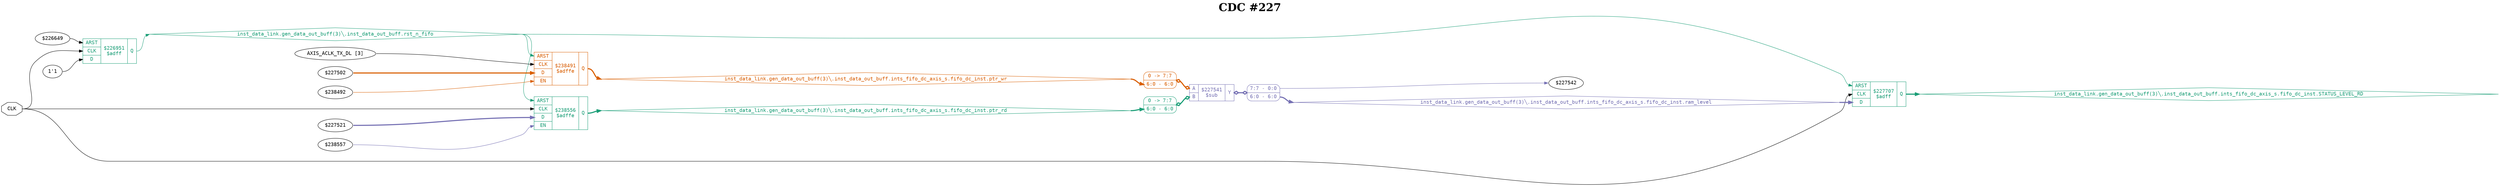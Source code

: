 digraph "spacefibre_light_top" {
label=<<b>CDC #227</b>>;
labelloc="t"
fontsize="30"
node ["fontname"="Courier"]
edge ["fontname"="Courier"]
rankdir="LR";
remincross=true;
n1 [ shape=octagon, label="CLK", color="black", fontcolor="black", href="/src/ip_spacefibre_light_top/spacefibre_light_top.vhd#45" ];
n2 [ shape=diamond, label="inst_data_link.gen_data_out_buff(3)&#9586;.inst_data_out_buff.ints_fifo_dc_axis_s.fifo_dc_inst.STATUS_LEVEL_RD", colorscheme="dark28", color="1", fontcolor="1", href="/src/ip/fifo_dc/fifo_dc.vhd#67" ];
n3 [ shape=diamond, label="inst_data_link.gen_data_out_buff(3)&#9586;.inst_data_out_buff.ints_fifo_dc_axis_s.fifo_dc_inst.ptr_rd", colorscheme="dark28", color="1", fontcolor="1", href="/src/ip/fifo_dc/fifo_dc.vhd#98" ];
n4 [ shape=diamond, label="inst_data_link.gen_data_out_buff(3)&#9586;.inst_data_out_buff.ints_fifo_dc_axis_s.fifo_dc_inst.ptr_wr", colorscheme="dark28", color="2", fontcolor="2", href="/src/ip/fifo_dc/fifo_dc.vhd#94" ];
n5 [ shape=diamond, label="inst_data_link.gen_data_out_buff(3)&#9586;.inst_data_out_buff.ints_fifo_dc_axis_s.fifo_dc_inst.ram_level", colorscheme="dark28", color="3", fontcolor="3", href="/src/ip/fifo_dc/fifo_dc.vhd#109" ];
n6 [ shape=diamond, label="inst_data_link.gen_data_out_buff(3)&#9586;.inst_data_out_buff.rst_n_fifo", colorscheme="dark28", color="1", fontcolor="1", href="/src/module_data_link/data_out_buf.vhd#165" ];
{ rank="source"; n1;}
{ rank="sink";}
v0 [ label="AXIS_ACLK_TX_DL [3]" ];
v1 [ label="$227502" ];
v2 [ label="$238492" ];
c11 [ shape=record, label="{{<p7> ARST|<p1> CLK|<p8> D|<p9> EN}|$238491\n$adffe|{<p10> Q}}", colorscheme="dark28", color="2", fontcolor="2" , href="/src/ip/fifo_dc/fifo_dc.vhd#199"  ];
v3 [ label="$227521" ];
v4 [ label="$238557" ];
c12 [ shape=record, label="{{<p7> ARST|<p1> CLK|<p8> D|<p9> EN}|$238556\n$adffe|{<p10> Q}}", colorscheme="dark28", color="1", fontcolor="1" , href="/src/ip/fifo_dc/fifo_dc.vhd#321"  ];
v5 [ label="$226649" ];
v6 [ label="1'1" ];
c13 [ shape=record, label="{{<p7> ARST|<p1> CLK|<p8> D}|$226951\n$adff|{<p10> Q}}", colorscheme="dark28", color="1", fontcolor="1" , href="/src/module_data_link/data_out_buf.vhd#225"  ];
c14 [ shape=record, label="{{<p7> ARST|<p1> CLK|<p8> D}|$227707\n$adff|{<p10> Q}}", colorscheme="dark28", color="1", fontcolor="1" , href="/src/ip/fifo_dc/fifo_dc.vhd#419"  ];
v10 [ label="$227542" ];
c18 [ shape=record, label="{{<p15> A|<p16> B}|$227541\n$sub|{<p17> Y}}", colorscheme="dark28", color="3", fontcolor="3" , href="/src/ip/fifo_dc/fifo_dc.vhd#160"  ];
x7 [ shape=record, style=rounded, label="0 -&gt; 7:7 |<s0> 6:0 - 6:0 ", colorscheme="dark28", color="2", fontcolor="2" ];
x7:e -> c18:p15:w [arrowhead=odiamond, arrowtail=odiamond, dir=both, colorscheme="dark28", color="2", fontcolor="2", style="setlinewidth(3)", label=""];
x8 [ shape=record, style=rounded, label="0 -&gt; 7:7 |<s0> 6:0 - 6:0 ", colorscheme="dark28", color="1", fontcolor="1" ];
x8:e -> c18:p16:w [arrowhead=odiamond, arrowtail=odiamond, dir=both, colorscheme="dark28", color="1", fontcolor="1", style="setlinewidth(3)", label=""];
x9 [ shape=record, style=rounded, label="<s1> 7:7 - 0:0 |<s0> 6:0 - 6:0 ", colorscheme="dark28", color="3", fontcolor="3" ];
c18:p17:e -> x9:w [arrowhead=odiamond, arrowtail=odiamond, dir=both, colorscheme="dark28", color="3", fontcolor="3", style="setlinewidth(3)", label=""];
n1:e -> c12:p1:w [color="black", fontcolor="black", label=""];
n1:e -> c13:p1:w [color="black", fontcolor="black", label=""];
n1:e -> c14:p1:w [color="black", fontcolor="black", label=""];
c14:p10:e -> n2:w [colorscheme="dark28", color="1", fontcolor="1", style="setlinewidth(3)", label=""];
c12:p10:e -> n3:w [colorscheme="dark28", color="1", fontcolor="1", style="setlinewidth(3)", label=""];
n3:e -> x8:s0:w [colorscheme="dark28", color="1", fontcolor="1", style="setlinewidth(3)", label=""];
c11:p10:e -> n4:w [colorscheme="dark28", color="2", fontcolor="2", style="setlinewidth(3)", label=""];
n4:e -> x7:s0:w [colorscheme="dark28", color="2", fontcolor="2", style="setlinewidth(3)", label=""];
x9:s0:e -> n5:w [colorscheme="dark28", color="3", fontcolor="3", style="setlinewidth(3)", label=""];
n5:e -> c14:p8:w [colorscheme="dark28", color="3", fontcolor="3", style="setlinewidth(3)", label=""];
c13:p10:e -> n6:w [colorscheme="dark28", color="1", fontcolor="1", label=""];
n6:e -> c11:p7:w [colorscheme="dark28", color="1", fontcolor="1", label=""];
n6:e -> c12:p7:w [colorscheme="dark28", color="1", fontcolor="1", label=""];
n6:e -> c14:p7:w [colorscheme="dark28", color="1", fontcolor="1", label=""];
v0:e -> c11:p1:w [color="black", fontcolor="black", label=""];
v1:e -> c11:p8:w [colorscheme="dark28", color="2", fontcolor="2", style="setlinewidth(3)", label=""];
x9:s1:e -> v10:w [colorscheme="dark28", color="3", fontcolor="3", label=""];
v2:e -> c11:p9:w [colorscheme="dark28", color="2", fontcolor="2", label=""];
v3:e -> c12:p8:w [colorscheme="dark28", color="3", fontcolor="3", style="setlinewidth(3)", label=""];
v4:e -> c12:p9:w [colorscheme="dark28", color="3", fontcolor="3", label=""];
v5:e -> c13:p7:w [color="black", fontcolor="black", label=""];
v6:e -> c13:p8:w [color="black", fontcolor="black", label=""];
}
